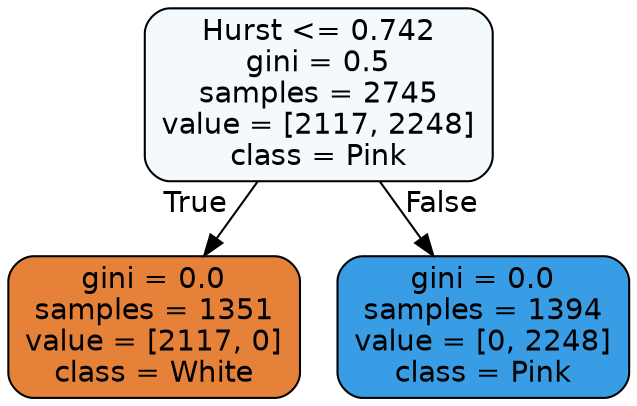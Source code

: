 digraph Tree {
node [shape=box, style="filled, rounded", color="black", fontname=helvetica] ;
edge [fontname=helvetica] ;
0 [label="Hurst <= 0.742\ngini = 0.5\nsamples = 2745\nvalue = [2117, 2248]\nclass = Pink", fillcolor="#399de50f"] ;
1 [label="gini = 0.0\nsamples = 1351\nvalue = [2117, 0]\nclass = White", fillcolor="#e58139ff"] ;
0 -> 1 [labeldistance=2.5, labelangle=45, headlabel="True"] ;
2 [label="gini = 0.0\nsamples = 1394\nvalue = [0, 2248]\nclass = Pink", fillcolor="#399de5ff"] ;
0 -> 2 [labeldistance=2.5, labelangle=-45, headlabel="False"] ;
}